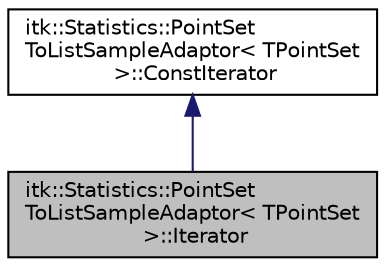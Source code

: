 digraph "itk::Statistics::PointSetToListSampleAdaptor&lt; TPointSet &gt;::Iterator"
{
 // LATEX_PDF_SIZE
  edge [fontname="Helvetica",fontsize="10",labelfontname="Helvetica",labelfontsize="10"];
  node [fontname="Helvetica",fontsize="10",shape=record];
  Node1 [label="itk::Statistics::PointSet\lToListSampleAdaptor\< TPointSet\l \>::Iterator",height=0.2,width=0.4,color="black", fillcolor="grey75", style="filled", fontcolor="black",tooltip=" "];
  Node2 -> Node1 [dir="back",color="midnightblue",fontsize="10",style="solid",fontname="Helvetica"];
  Node2 [label="itk::Statistics::PointSet\lToListSampleAdaptor\< TPointSet\l \>::ConstIterator",height=0.2,width=0.4,color="black", fillcolor="white", style="filled",URL="$classitk_1_1Statistics_1_1PointSetToListSampleAdaptor_1_1ConstIterator.html",tooltip=" "];
}
